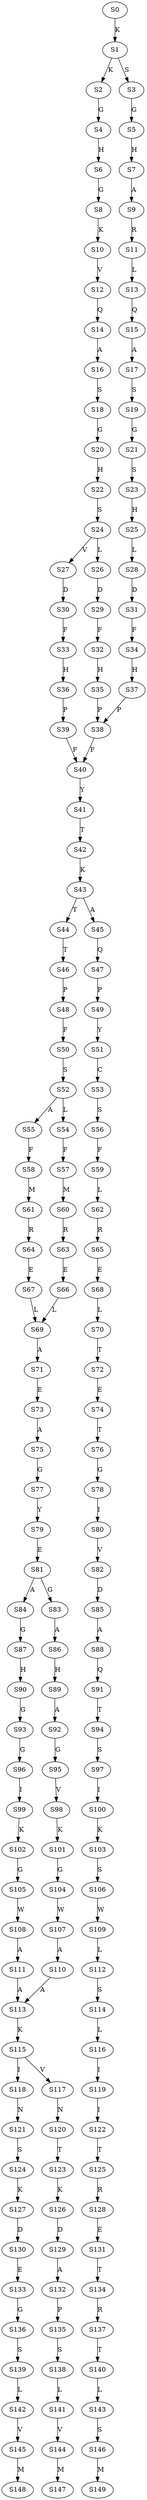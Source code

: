 strict digraph  {
	S0 -> S1 [ label = K ];
	S1 -> S2 [ label = K ];
	S1 -> S3 [ label = S ];
	S2 -> S4 [ label = G ];
	S3 -> S5 [ label = G ];
	S4 -> S6 [ label = H ];
	S5 -> S7 [ label = H ];
	S6 -> S8 [ label = G ];
	S7 -> S9 [ label = A ];
	S8 -> S10 [ label = K ];
	S9 -> S11 [ label = R ];
	S10 -> S12 [ label = V ];
	S11 -> S13 [ label = L ];
	S12 -> S14 [ label = Q ];
	S13 -> S15 [ label = Q ];
	S14 -> S16 [ label = A ];
	S15 -> S17 [ label = A ];
	S16 -> S18 [ label = S ];
	S17 -> S19 [ label = S ];
	S18 -> S20 [ label = G ];
	S19 -> S21 [ label = G ];
	S20 -> S22 [ label = H ];
	S21 -> S23 [ label = S ];
	S22 -> S24 [ label = S ];
	S23 -> S25 [ label = H ];
	S24 -> S26 [ label = L ];
	S24 -> S27 [ label = V ];
	S25 -> S28 [ label = L ];
	S26 -> S29 [ label = D ];
	S27 -> S30 [ label = D ];
	S28 -> S31 [ label = D ];
	S29 -> S32 [ label = F ];
	S30 -> S33 [ label = F ];
	S31 -> S34 [ label = F ];
	S32 -> S35 [ label = H ];
	S33 -> S36 [ label = H ];
	S34 -> S37 [ label = H ];
	S35 -> S38 [ label = P ];
	S36 -> S39 [ label = P ];
	S37 -> S38 [ label = P ];
	S38 -> S40 [ label = F ];
	S39 -> S40 [ label = F ];
	S40 -> S41 [ label = Y ];
	S41 -> S42 [ label = T ];
	S42 -> S43 [ label = K ];
	S43 -> S44 [ label = T ];
	S43 -> S45 [ label = A ];
	S44 -> S46 [ label = T ];
	S45 -> S47 [ label = Q ];
	S46 -> S48 [ label = P ];
	S47 -> S49 [ label = P ];
	S48 -> S50 [ label = F ];
	S49 -> S51 [ label = Y ];
	S50 -> S52 [ label = S ];
	S51 -> S53 [ label = C ];
	S52 -> S54 [ label = L ];
	S52 -> S55 [ label = A ];
	S53 -> S56 [ label = S ];
	S54 -> S57 [ label = F ];
	S55 -> S58 [ label = F ];
	S56 -> S59 [ label = F ];
	S57 -> S60 [ label = M ];
	S58 -> S61 [ label = M ];
	S59 -> S62 [ label = L ];
	S60 -> S63 [ label = R ];
	S61 -> S64 [ label = R ];
	S62 -> S65 [ label = R ];
	S63 -> S66 [ label = E ];
	S64 -> S67 [ label = E ];
	S65 -> S68 [ label = E ];
	S66 -> S69 [ label = L ];
	S67 -> S69 [ label = L ];
	S68 -> S70 [ label = L ];
	S69 -> S71 [ label = A ];
	S70 -> S72 [ label = T ];
	S71 -> S73 [ label = E ];
	S72 -> S74 [ label = E ];
	S73 -> S75 [ label = A ];
	S74 -> S76 [ label = T ];
	S75 -> S77 [ label = G ];
	S76 -> S78 [ label = G ];
	S77 -> S79 [ label = Y ];
	S78 -> S80 [ label = I ];
	S79 -> S81 [ label = E ];
	S80 -> S82 [ label = V ];
	S81 -> S83 [ label = G ];
	S81 -> S84 [ label = A ];
	S82 -> S85 [ label = D ];
	S83 -> S86 [ label = A ];
	S84 -> S87 [ label = G ];
	S85 -> S88 [ label = A ];
	S86 -> S89 [ label = H ];
	S87 -> S90 [ label = H ];
	S88 -> S91 [ label = Q ];
	S89 -> S92 [ label = A ];
	S90 -> S93 [ label = G ];
	S91 -> S94 [ label = T ];
	S92 -> S95 [ label = G ];
	S93 -> S96 [ label = G ];
	S94 -> S97 [ label = S ];
	S95 -> S98 [ label = V ];
	S96 -> S99 [ label = I ];
	S97 -> S100 [ label = I ];
	S98 -> S101 [ label = K ];
	S99 -> S102 [ label = K ];
	S100 -> S103 [ label = K ];
	S101 -> S104 [ label = G ];
	S102 -> S105 [ label = G ];
	S103 -> S106 [ label = S ];
	S104 -> S107 [ label = W ];
	S105 -> S108 [ label = W ];
	S106 -> S109 [ label = W ];
	S107 -> S110 [ label = A ];
	S108 -> S111 [ label = A ];
	S109 -> S112 [ label = L ];
	S110 -> S113 [ label = A ];
	S111 -> S113 [ label = A ];
	S112 -> S114 [ label = S ];
	S113 -> S115 [ label = K ];
	S114 -> S116 [ label = L ];
	S115 -> S117 [ label = V ];
	S115 -> S118 [ label = I ];
	S116 -> S119 [ label = I ];
	S117 -> S120 [ label = N ];
	S118 -> S121 [ label = N ];
	S119 -> S122 [ label = I ];
	S120 -> S123 [ label = T ];
	S121 -> S124 [ label = S ];
	S122 -> S125 [ label = T ];
	S123 -> S126 [ label = K ];
	S124 -> S127 [ label = K ];
	S125 -> S128 [ label = R ];
	S126 -> S129 [ label = D ];
	S127 -> S130 [ label = D ];
	S128 -> S131 [ label = E ];
	S129 -> S132 [ label = A ];
	S130 -> S133 [ label = E ];
	S131 -> S134 [ label = T ];
	S132 -> S135 [ label = P ];
	S133 -> S136 [ label = G ];
	S134 -> S137 [ label = R ];
	S135 -> S138 [ label = S ];
	S136 -> S139 [ label = S ];
	S137 -> S140 [ label = T ];
	S138 -> S141 [ label = L ];
	S139 -> S142 [ label = L ];
	S140 -> S143 [ label = L ];
	S141 -> S144 [ label = V ];
	S142 -> S145 [ label = V ];
	S143 -> S146 [ label = S ];
	S144 -> S147 [ label = M ];
	S145 -> S148 [ label = M ];
	S146 -> S149 [ label = M ];
}
